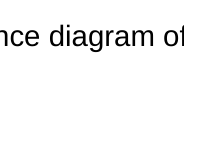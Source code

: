%%{init: {'theme':'forest'}}%%

sequenceDiagram

    Title Sequence diagram of .Homme() of /21_Abatraction/abstraction.py